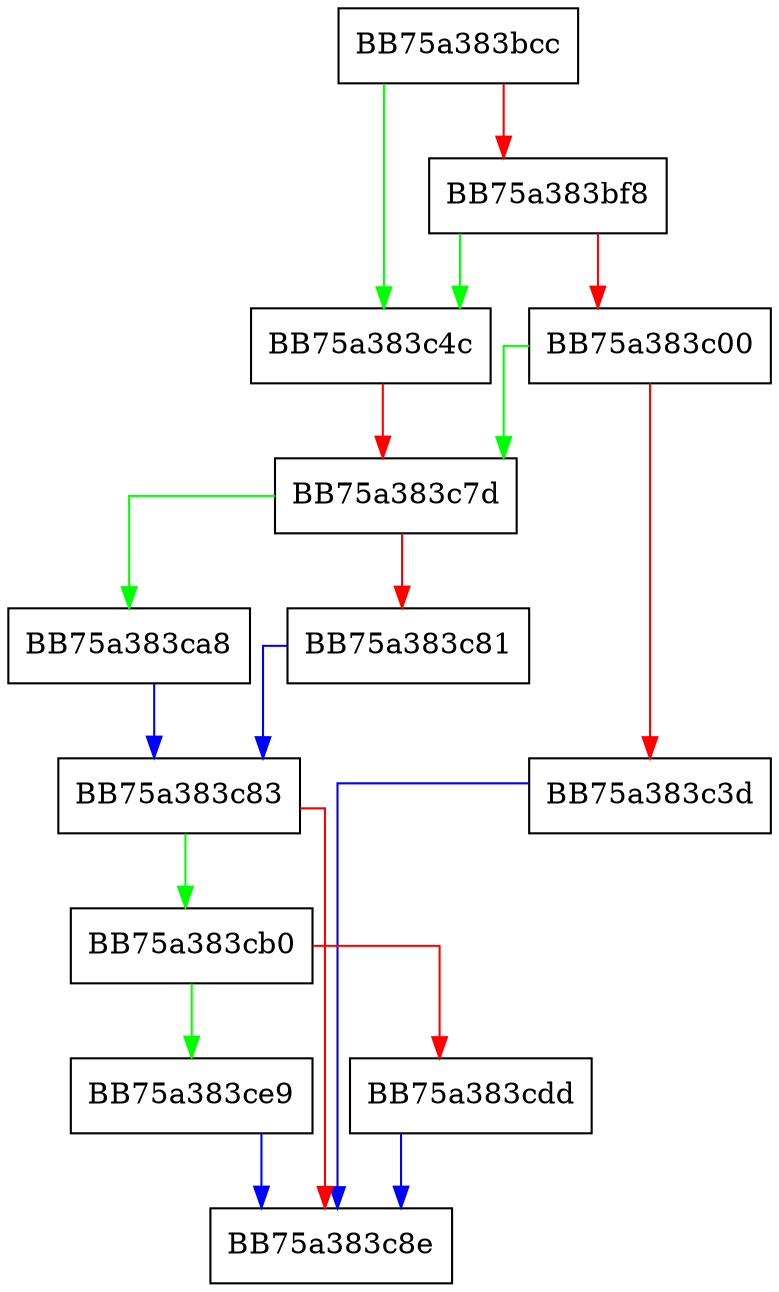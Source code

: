 digraph __std_fs_convert_wide_to_narrow {
  node [shape="box"];
  graph [splines=ortho];
  BB75a383bcc -> BB75a383c4c [color="green"];
  BB75a383bcc -> BB75a383bf8 [color="red"];
  BB75a383bf8 -> BB75a383c4c [color="green"];
  BB75a383bf8 -> BB75a383c00 [color="red"];
  BB75a383c00 -> BB75a383c7d [color="green"];
  BB75a383c00 -> BB75a383c3d [color="red"];
  BB75a383c3d -> BB75a383c8e [color="blue"];
  BB75a383c4c -> BB75a383c7d [color="red"];
  BB75a383c7d -> BB75a383ca8 [color="green"];
  BB75a383c7d -> BB75a383c81 [color="red"];
  BB75a383c81 -> BB75a383c83 [color="blue"];
  BB75a383c83 -> BB75a383cb0 [color="green"];
  BB75a383c83 -> BB75a383c8e [color="red"];
  BB75a383ca8 -> BB75a383c83 [color="blue"];
  BB75a383cb0 -> BB75a383ce9 [color="green"];
  BB75a383cb0 -> BB75a383cdd [color="red"];
  BB75a383cdd -> BB75a383c8e [color="blue"];
  BB75a383ce9 -> BB75a383c8e [color="blue"];
}